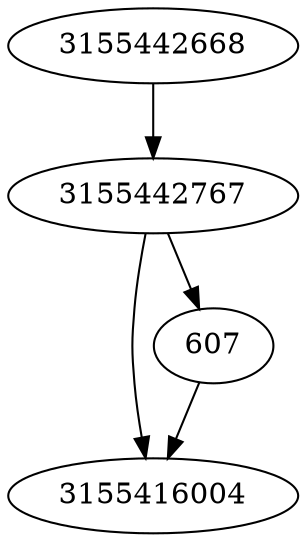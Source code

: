 strict digraph  {
3155442668;
3155416004;
3155442767;
607;
3155442668 -> 3155442767;
3155442767 -> 3155416004;
3155442767 -> 607;
607 -> 3155416004;
}
